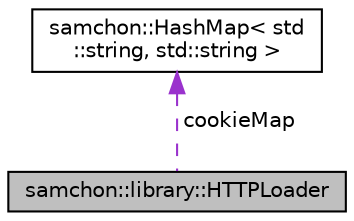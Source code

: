 digraph "samchon::library::HTTPLoader"
{
  edge [fontname="Helvetica",fontsize="10",labelfontname="Helvetica",labelfontsize="10"];
  node [fontname="Helvetica",fontsize="10",shape=record];
  Node1 [label="samchon::library::HTTPLoader",height=0.2,width=0.4,color="black", fillcolor="grey75", style="filled", fontcolor="black"];
  Node2 -> Node1 [dir="back",color="darkorchid3",fontsize="10",style="dashed",label=" cookieMap" ,fontname="Helvetica"];
  Node2 [label="samchon::HashMap\< std\l::string, std::string \>",height=0.2,width=0.4,color="black", fillcolor="white", style="filled",URL="$d0/dee/classsamchon_1_1HashMap.html"];
}
